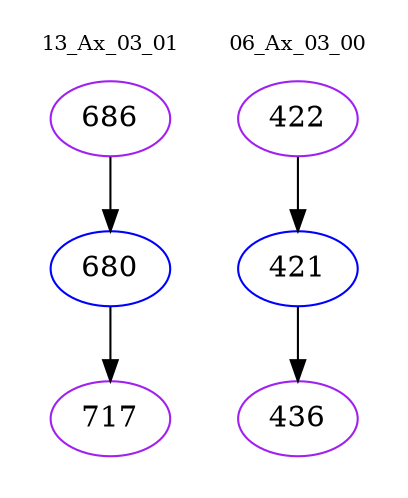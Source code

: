 digraph{
subgraph cluster_0 {
color = white
label = "13_Ax_03_01";
fontsize=10;
T0_686 [label="686", color="purple"]
T0_686 -> T0_680 [color="black"]
T0_680 [label="680", color="blue"]
T0_680 -> T0_717 [color="black"]
T0_717 [label="717", color="purple"]
}
subgraph cluster_1 {
color = white
label = "06_Ax_03_00";
fontsize=10;
T1_422 [label="422", color="purple"]
T1_422 -> T1_421 [color="black"]
T1_421 [label="421", color="blue"]
T1_421 -> T1_436 [color="black"]
T1_436 [label="436", color="purple"]
}
}
